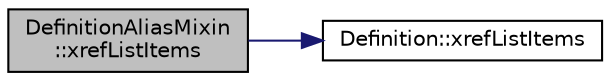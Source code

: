 digraph "DefinitionAliasMixin::xrefListItems"
{
 // LATEX_PDF_SIZE
  edge [fontname="Helvetica",fontsize="10",labelfontname="Helvetica",labelfontsize="10"];
  node [fontname="Helvetica",fontsize="10",shape=record];
  rankdir="LR";
  Node1 [label="DefinitionAliasMixin\l::xrefListItems",height=0.2,width=0.4,color="black", fillcolor="grey75", style="filled", fontcolor="black",tooltip=" "];
  Node1 -> Node2 [color="midnightblue",fontsize="10",style="solid",fontname="Helvetica"];
  Node2 [label="Definition::xrefListItems",height=0.2,width=0.4,color="black", fillcolor="white", style="filled",URL="$classDefinition.html#a294644eed6c10ad8789d6d8fdbf6da58",tooltip=" "];
}
